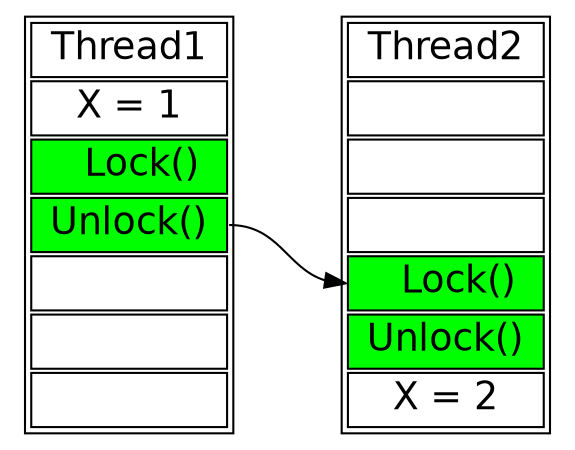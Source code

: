 digraph exa1 {
  rankdir="LR"
  node [shape=plaintext fontname="Helvetica" rankdir="LR" labeljust="r" fontsize=18 ];
   T1  [label=<<TABLE BGCOLOR="white">  
      <tr>  <td port="0"> Thread1 </td> </tr> 
      <tr>  <td> X = 1 </td> </tr> 
      <tr>  <td bgcolor="green" port="lock">   Lock() </td> </tr> 
      <tr>  <td bgcolor="green" port="unlock"> Unlock() </td> </tr> 
      <tr>  <td >   </td> </tr> 
      <tr>  <td >   </td> </tr> 
      <tr>  <td port="end">   </td> </tr> 
      </TABLE>>
    ]

   T2  [label=<<TABLE BGCOLOR="white">  
      <tr>  <td port="0"> Thread2 </td> </tr> 
      <tr>  <td >   </td> </tr> 
      <tr>  <td >   </td> </tr> 
      <tr>  <td >   </td> </tr> 
      <tr>  <td bgcolor="green" port="lock">   Lock() </td> </tr> 
      <tr>  <td bgcolor="green" port="unlock"> Unlock() </td> </tr> 
      <tr>  <td port="end"> X = 2 </td> </tr> 
      </TABLE>>
    ]




    T1:end -> T2:end [color="white" style="invis"];
    T1:0 -> T2:0 [color="white" style="invis"];
    T1:unlock -> T2:lock;
}
